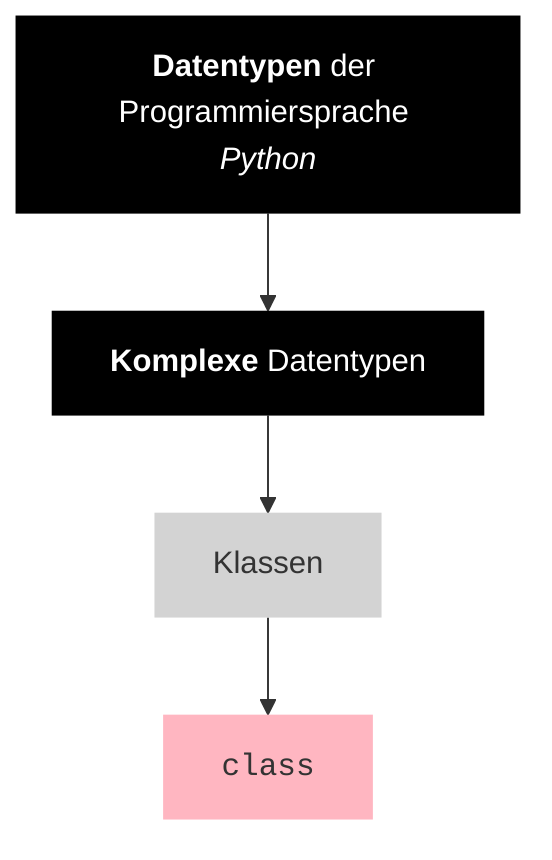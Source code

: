 flowchart TB
    
    Datentypen["<b>Datentypen</b> der Programmiersprache <i>Python</i>"]

    Datentypen --> Komplex["<b>Komplexe</b> Datentypen"]

    Komplex --> Klassen

    Klassen --> Klasse["<code>class</code>"]

    style Datentypen fill:black,color:white,stroke-width:0px
    style Komplex fill:black,color:white,stroke-width:0px

    style Klassen fill:lightgray,stroke-width:0px
  
    style Klasse fill:lightpink,stroke-width:0px